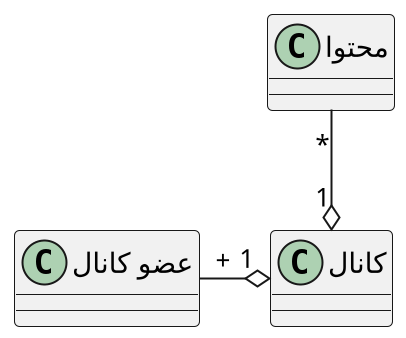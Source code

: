@startuml see_content

scale 2
skinparam DefaultFontName B Nazanin


class "محتوا" as content {
}

class "کانال" as chanel {
}

class "عضو کانال" as member {
}

content "*" --o "1" chanel
chanel "1" o-left- "+" member

@enduml
